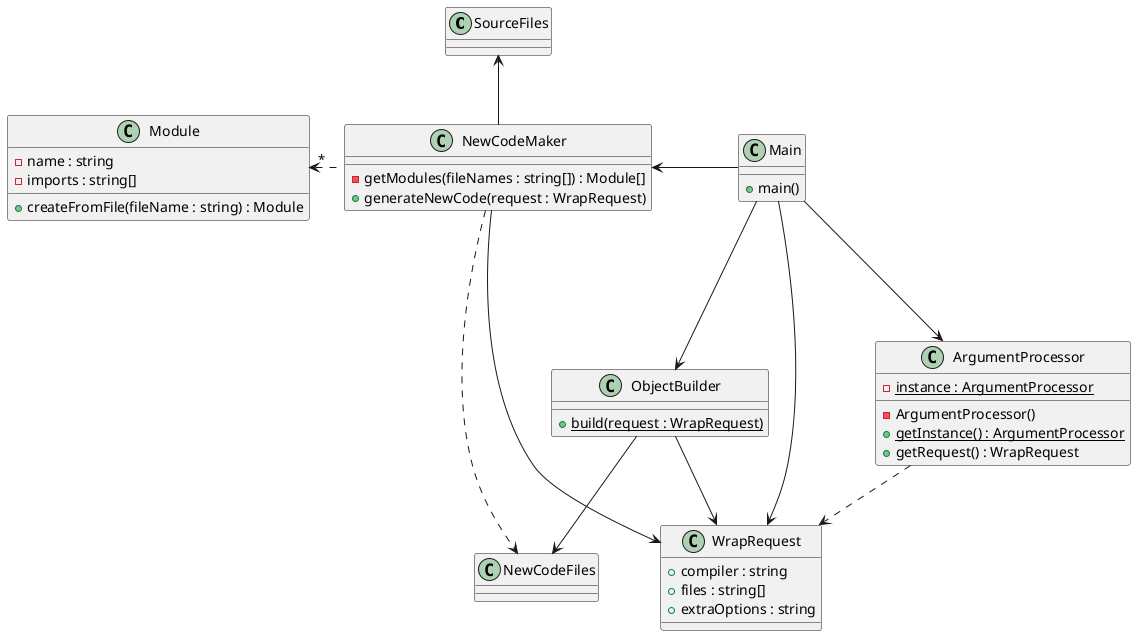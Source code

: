 @startuml design1

class SourceFiles
class NewCodeFiles

class Main {
    + main()
}

class Module {
    - name : string
    - imports : string[]

    + createFromFile(fileName : string) : Module
}

class WrapRequest {
    + compiler : string
    + files : string[]
    + extraOptions : string
}

class ArgumentProcessor {
    - {static} instance : ArgumentProcessor
    - ArgumentProcessor()
    + {static} getInstance() : ArgumentProcessor
    + getRequest() : WrapRequest
}

class NewCodeMaker {
    - getModules(fileNames : string[]) : Module[]
    + generateNewCode(request : WrapRequest)
}

class ObjectBuilder {
    + {static} build(request : WrapRequest)
}

Main --d-> ArgumentProcessor
Main ---> ObjectBuilder
Main --d-> WrapRequest
Main --l-> NewCodeMaker

ArgumentProcessor ..> WrapRequest

NewCodeMaker -u-> SourceFiles
NewCodeMaker .l.> "*" Module
NewCodeMaker ..> NewCodeFiles
NewCodeMaker --> WrapRequest

ObjectBuilder --> WrapRequest
ObjectBuilder --> NewCodeFiles

@enduml